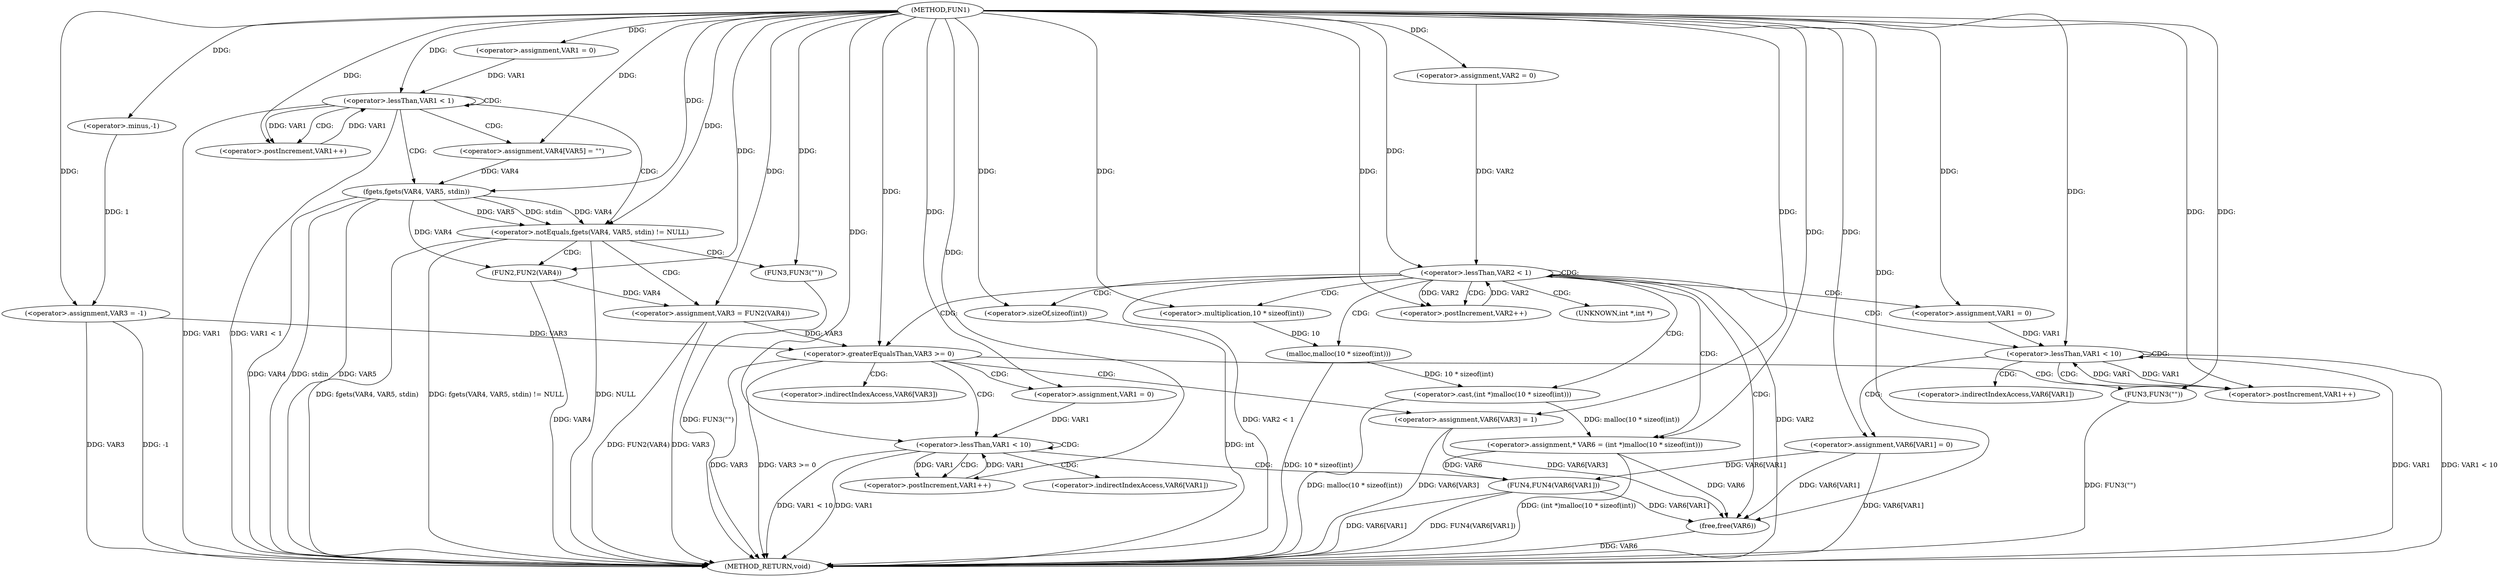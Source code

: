 digraph FUN1 {  
"1000100" [label = "(METHOD,FUN1)" ]
"1000207" [label = "(METHOD_RETURN,void)" ]
"1000105" [label = "(<operator>.assignment,VAR3 = -1)" ]
"1000107" [label = "(<operator>.minus,-1)" ]
"1000110" [label = "(<operator>.assignment,VAR1 = 0)" ]
"1000113" [label = "(<operator>.lessThan,VAR1 < 1)" ]
"1000116" [label = "(<operator>.postIncrement,VAR1++)" ]
"1000121" [label = "(<operator>.assignment,VAR4[VAR5] = \"\")" ]
"1000125" [label = "(<operator>.notEquals,fgets(VAR4, VAR5, stdin) != NULL)" ]
"1000126" [label = "(fgets,fgets(VAR4, VAR5, stdin))" ]
"1000132" [label = "(<operator>.assignment,VAR3 = FUN2(VAR4))" ]
"1000134" [label = "(FUN2,FUN2(VAR4))" ]
"1000138" [label = "(FUN3,FUN3(\"\"))" ]
"1000141" [label = "(<operator>.assignment,VAR2 = 0)" ]
"1000144" [label = "(<operator>.lessThan,VAR2 < 1)" ]
"1000147" [label = "(<operator>.postIncrement,VAR2++)" ]
"1000153" [label = "(<operator>.assignment,* VAR6 = (int *)malloc(10 * sizeof(int)))" ]
"1000155" [label = "(<operator>.cast,(int *)malloc(10 * sizeof(int)))" ]
"1000157" [label = "(malloc,malloc(10 * sizeof(int)))" ]
"1000158" [label = "(<operator>.multiplication,10 * sizeof(int))" ]
"1000160" [label = "(<operator>.sizeOf,sizeof(int))" ]
"1000163" [label = "(<operator>.assignment,VAR1 = 0)" ]
"1000166" [label = "(<operator>.lessThan,VAR1 < 10)" ]
"1000169" [label = "(<operator>.postIncrement,VAR1++)" ]
"1000172" [label = "(<operator>.assignment,VAR6[VAR1] = 0)" ]
"1000178" [label = "(<operator>.greaterEqualsThan,VAR3 >= 0)" ]
"1000182" [label = "(<operator>.assignment,VAR6[VAR3] = 1)" ]
"1000188" [label = "(<operator>.assignment,VAR1 = 0)" ]
"1000191" [label = "(<operator>.lessThan,VAR1 < 10)" ]
"1000194" [label = "(<operator>.postIncrement,VAR1++)" ]
"1000197" [label = "(FUN4,FUN4(VAR6[VAR1]))" ]
"1000203" [label = "(FUN3,FUN3(\"\"))" ]
"1000205" [label = "(free,free(VAR6))" ]
"1000156" [label = "(UNKNOWN,int *,int *)" ]
"1000173" [label = "(<operator>.indirectIndexAccess,VAR6[VAR1])" ]
"1000183" [label = "(<operator>.indirectIndexAccess,VAR6[VAR3])" ]
"1000198" [label = "(<operator>.indirectIndexAccess,VAR6[VAR1])" ]
  "1000105" -> "1000207"  [ label = "DDG: -1"] 
  "1000155" -> "1000207"  [ label = "DDG: malloc(10 * sizeof(int))"] 
  "1000178" -> "1000207"  [ label = "DDG: VAR3"] 
  "1000166" -> "1000207"  [ label = "DDG: VAR1 < 10"] 
  "1000132" -> "1000207"  [ label = "DDG: VAR3"] 
  "1000197" -> "1000207"  [ label = "DDG: FUN4(VAR6[VAR1])"] 
  "1000144" -> "1000207"  [ label = "DDG: VAR2"] 
  "1000105" -> "1000207"  [ label = "DDG: VAR3"] 
  "1000197" -> "1000207"  [ label = "DDG: VAR6[VAR1]"] 
  "1000178" -> "1000207"  [ label = "DDG: VAR3 >= 0"] 
  "1000125" -> "1000207"  [ label = "DDG: NULL"] 
  "1000125" -> "1000207"  [ label = "DDG: fgets(VAR4, VAR5, stdin)"] 
  "1000125" -> "1000207"  [ label = "DDG: fgets(VAR4, VAR5, stdin) != NULL"] 
  "1000113" -> "1000207"  [ label = "DDG: VAR1"] 
  "1000205" -> "1000207"  [ label = "DDG: VAR6"] 
  "1000126" -> "1000207"  [ label = "DDG: stdin"] 
  "1000153" -> "1000207"  [ label = "DDG: (int *)malloc(10 * sizeof(int))"] 
  "1000157" -> "1000207"  [ label = "DDG: 10 * sizeof(int)"] 
  "1000144" -> "1000207"  [ label = "DDG: VAR2 < 1"] 
  "1000166" -> "1000207"  [ label = "DDG: VAR1"] 
  "1000132" -> "1000207"  [ label = "DDG: FUN2(VAR4)"] 
  "1000191" -> "1000207"  [ label = "DDG: VAR1 < 10"] 
  "1000203" -> "1000207"  [ label = "DDG: FUN3(\"\")"] 
  "1000126" -> "1000207"  [ label = "DDG: VAR4"] 
  "1000134" -> "1000207"  [ label = "DDG: VAR4"] 
  "1000113" -> "1000207"  [ label = "DDG: VAR1 < 1"] 
  "1000172" -> "1000207"  [ label = "DDG: VAR6[VAR1]"] 
  "1000126" -> "1000207"  [ label = "DDG: VAR5"] 
  "1000138" -> "1000207"  [ label = "DDG: FUN3(\"\")"] 
  "1000160" -> "1000207"  [ label = "DDG: int"] 
  "1000182" -> "1000207"  [ label = "DDG: VAR6[VAR3]"] 
  "1000191" -> "1000207"  [ label = "DDG: VAR1"] 
  "1000107" -> "1000105"  [ label = "DDG: 1"] 
  "1000100" -> "1000105"  [ label = "DDG: "] 
  "1000100" -> "1000107"  [ label = "DDG: "] 
  "1000100" -> "1000110"  [ label = "DDG: "] 
  "1000116" -> "1000113"  [ label = "DDG: VAR1"] 
  "1000110" -> "1000113"  [ label = "DDG: VAR1"] 
  "1000100" -> "1000113"  [ label = "DDG: "] 
  "1000113" -> "1000116"  [ label = "DDG: VAR1"] 
  "1000100" -> "1000116"  [ label = "DDG: "] 
  "1000100" -> "1000121"  [ label = "DDG: "] 
  "1000126" -> "1000125"  [ label = "DDG: VAR4"] 
  "1000126" -> "1000125"  [ label = "DDG: VAR5"] 
  "1000126" -> "1000125"  [ label = "DDG: stdin"] 
  "1000121" -> "1000126"  [ label = "DDG: VAR4"] 
  "1000100" -> "1000126"  [ label = "DDG: "] 
  "1000100" -> "1000125"  [ label = "DDG: "] 
  "1000134" -> "1000132"  [ label = "DDG: VAR4"] 
  "1000100" -> "1000132"  [ label = "DDG: "] 
  "1000126" -> "1000134"  [ label = "DDG: VAR4"] 
  "1000100" -> "1000134"  [ label = "DDG: "] 
  "1000100" -> "1000138"  [ label = "DDG: "] 
  "1000100" -> "1000141"  [ label = "DDG: "] 
  "1000141" -> "1000144"  [ label = "DDG: VAR2"] 
  "1000147" -> "1000144"  [ label = "DDG: VAR2"] 
  "1000100" -> "1000144"  [ label = "DDG: "] 
  "1000144" -> "1000147"  [ label = "DDG: VAR2"] 
  "1000100" -> "1000147"  [ label = "DDG: "] 
  "1000155" -> "1000153"  [ label = "DDG: malloc(10 * sizeof(int))"] 
  "1000100" -> "1000153"  [ label = "DDG: "] 
  "1000157" -> "1000155"  [ label = "DDG: 10 * sizeof(int)"] 
  "1000158" -> "1000157"  [ label = "DDG: 10"] 
  "1000100" -> "1000158"  [ label = "DDG: "] 
  "1000100" -> "1000160"  [ label = "DDG: "] 
  "1000100" -> "1000163"  [ label = "DDG: "] 
  "1000163" -> "1000166"  [ label = "DDG: VAR1"] 
  "1000169" -> "1000166"  [ label = "DDG: VAR1"] 
  "1000100" -> "1000166"  [ label = "DDG: "] 
  "1000166" -> "1000169"  [ label = "DDG: VAR1"] 
  "1000100" -> "1000169"  [ label = "DDG: "] 
  "1000100" -> "1000172"  [ label = "DDG: "] 
  "1000132" -> "1000178"  [ label = "DDG: VAR3"] 
  "1000105" -> "1000178"  [ label = "DDG: VAR3"] 
  "1000100" -> "1000178"  [ label = "DDG: "] 
  "1000100" -> "1000182"  [ label = "DDG: "] 
  "1000100" -> "1000188"  [ label = "DDG: "] 
  "1000188" -> "1000191"  [ label = "DDG: VAR1"] 
  "1000194" -> "1000191"  [ label = "DDG: VAR1"] 
  "1000100" -> "1000191"  [ label = "DDG: "] 
  "1000191" -> "1000194"  [ label = "DDG: VAR1"] 
  "1000100" -> "1000194"  [ label = "DDG: "] 
  "1000153" -> "1000197"  [ label = "DDG: VAR6"] 
  "1000172" -> "1000197"  [ label = "DDG: VAR6[VAR1]"] 
  "1000100" -> "1000203"  [ label = "DDG: "] 
  "1000153" -> "1000205"  [ label = "DDG: VAR6"] 
  "1000172" -> "1000205"  [ label = "DDG: VAR6[VAR1]"] 
  "1000182" -> "1000205"  [ label = "DDG: VAR6[VAR3]"] 
  "1000197" -> "1000205"  [ label = "DDG: VAR6[VAR1]"] 
  "1000100" -> "1000205"  [ label = "DDG: "] 
  "1000113" -> "1000125"  [ label = "CDG: "] 
  "1000113" -> "1000121"  [ label = "CDG: "] 
  "1000113" -> "1000116"  [ label = "CDG: "] 
  "1000113" -> "1000113"  [ label = "CDG: "] 
  "1000113" -> "1000126"  [ label = "CDG: "] 
  "1000125" -> "1000132"  [ label = "CDG: "] 
  "1000125" -> "1000138"  [ label = "CDG: "] 
  "1000125" -> "1000134"  [ label = "CDG: "] 
  "1000144" -> "1000153"  [ label = "CDG: "] 
  "1000144" -> "1000156"  [ label = "CDG: "] 
  "1000144" -> "1000166"  [ label = "CDG: "] 
  "1000144" -> "1000144"  [ label = "CDG: "] 
  "1000144" -> "1000157"  [ label = "CDG: "] 
  "1000144" -> "1000163"  [ label = "CDG: "] 
  "1000144" -> "1000178"  [ label = "CDG: "] 
  "1000144" -> "1000205"  [ label = "CDG: "] 
  "1000144" -> "1000158"  [ label = "CDG: "] 
  "1000144" -> "1000155"  [ label = "CDG: "] 
  "1000144" -> "1000147"  [ label = "CDG: "] 
  "1000144" -> "1000160"  [ label = "CDG: "] 
  "1000166" -> "1000166"  [ label = "CDG: "] 
  "1000166" -> "1000172"  [ label = "CDG: "] 
  "1000166" -> "1000169"  [ label = "CDG: "] 
  "1000166" -> "1000173"  [ label = "CDG: "] 
  "1000178" -> "1000191"  [ label = "CDG: "] 
  "1000178" -> "1000182"  [ label = "CDG: "] 
  "1000178" -> "1000183"  [ label = "CDG: "] 
  "1000178" -> "1000188"  [ label = "CDG: "] 
  "1000178" -> "1000203"  [ label = "CDG: "] 
  "1000191" -> "1000191"  [ label = "CDG: "] 
  "1000191" -> "1000197"  [ label = "CDG: "] 
  "1000191" -> "1000194"  [ label = "CDG: "] 
  "1000191" -> "1000198"  [ label = "CDG: "] 
}
